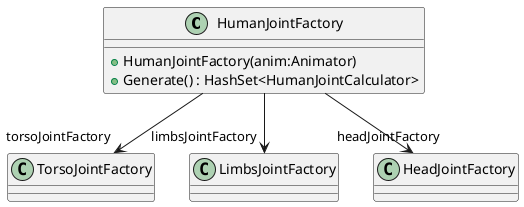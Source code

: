 @startuml
class HumanJointFactory {
    + HumanJointFactory(anim:Animator)
    + Generate() : HashSet<HumanJointCalculator>
}
HumanJointFactory --> "torsoJointFactory" TorsoJointFactory
HumanJointFactory --> "limbsJointFactory" LimbsJointFactory
HumanJointFactory --> "headJointFactory" HeadJointFactory
@enduml
